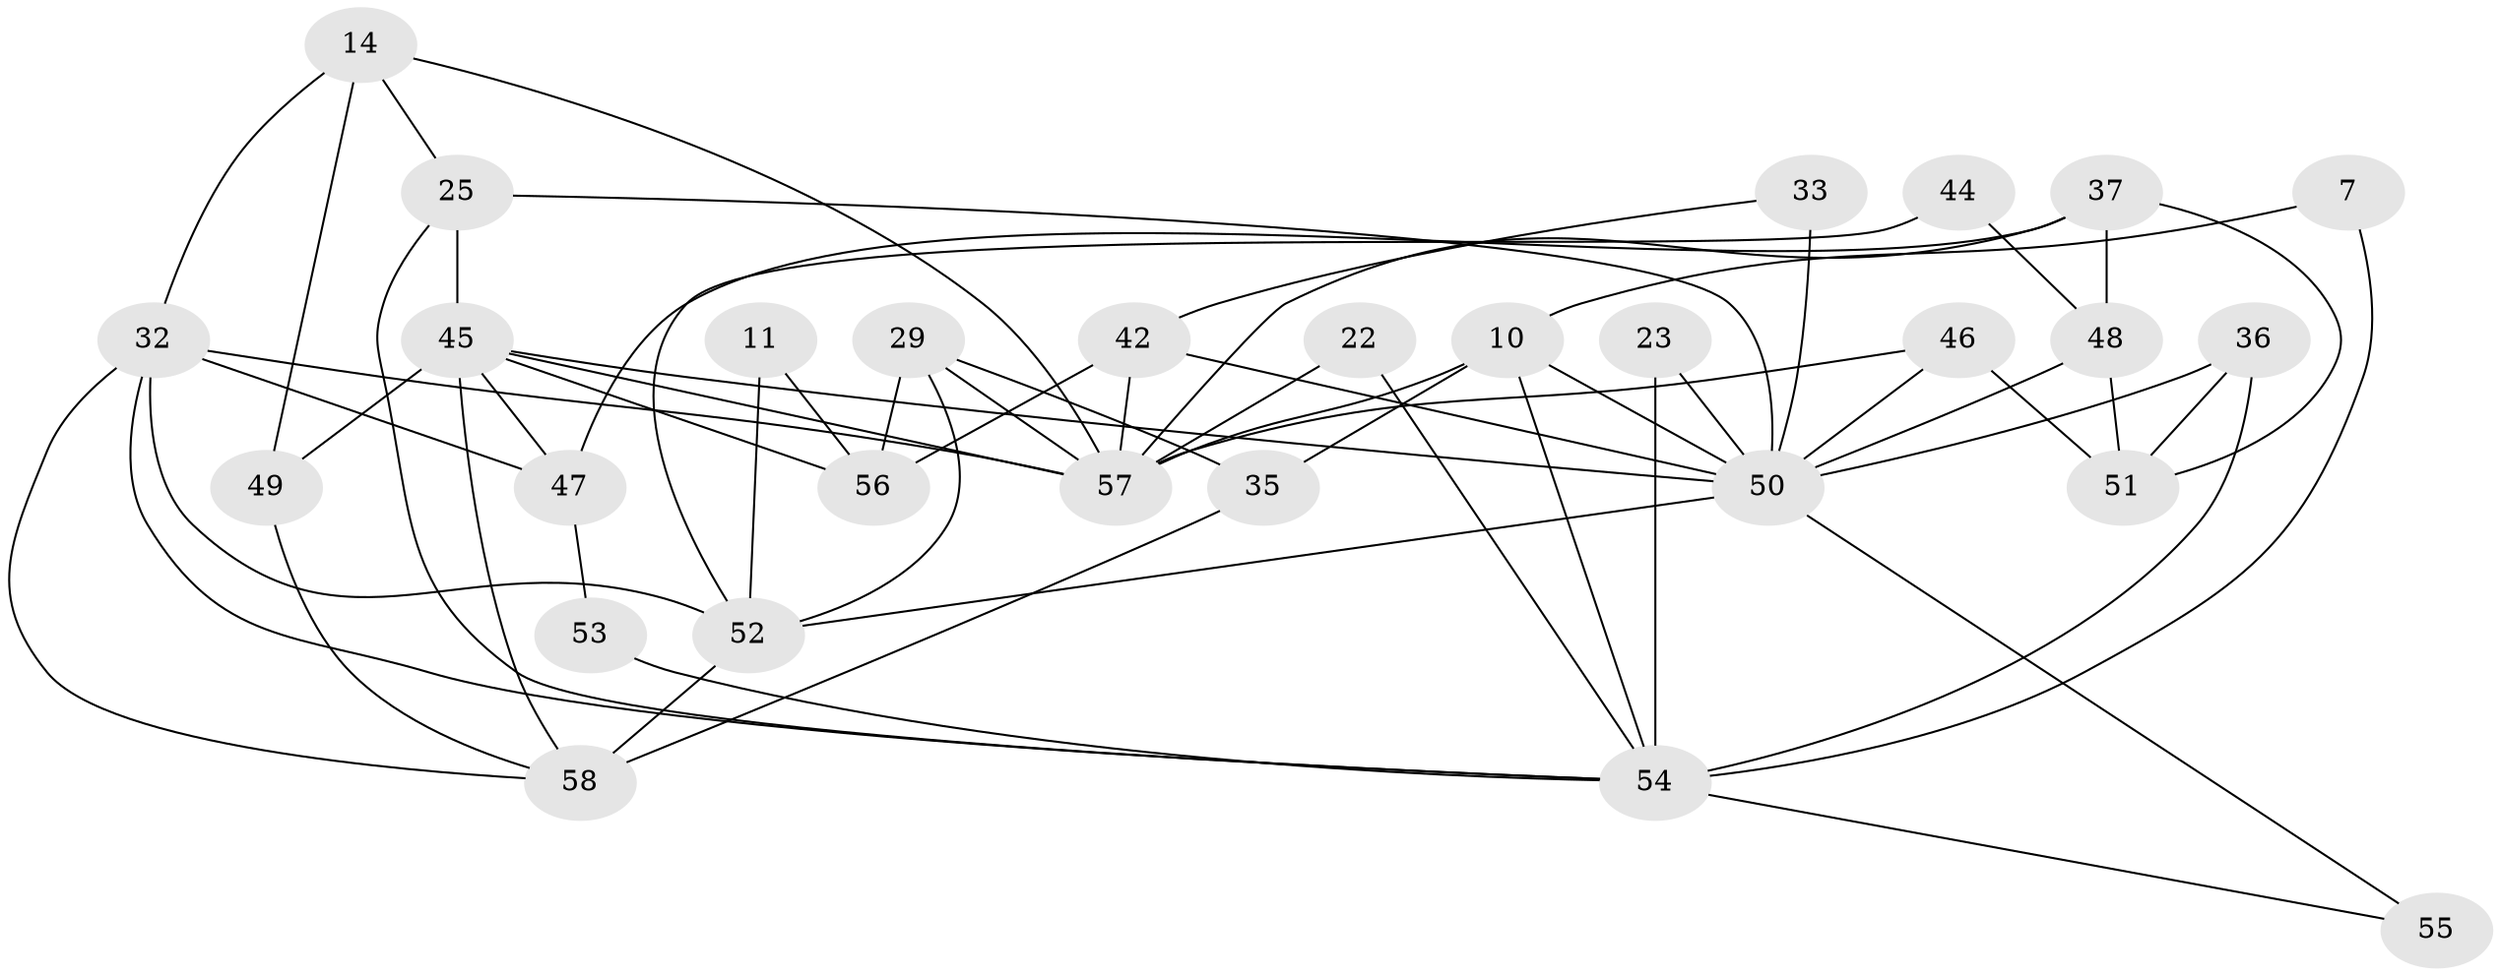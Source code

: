 // original degree distribution, {4: 0.2413793103448276, 2: 0.15517241379310345, 5: 0.1724137931034483, 3: 0.25862068965517243, 6: 0.1206896551724138, 7: 0.05172413793103448}
// Generated by graph-tools (version 1.1) at 2025/51/03/09/25 04:51:24]
// undirected, 29 vertices, 61 edges
graph export_dot {
graph [start="1"]
  node [color=gray90,style=filled];
  7;
  10 [super="+8+9"];
  11;
  14;
  22;
  23;
  25 [super="+5"];
  29;
  32 [super="+28"];
  33;
  35;
  36 [super="+27"];
  37;
  42 [super="+20"];
  44;
  45 [super="+12+43"];
  46;
  47 [super="+38"];
  48 [super="+1"];
  49;
  50 [super="+6+17+18"];
  51 [super="+39"];
  52 [super="+26"];
  53;
  54 [super="+21"];
  55;
  56 [super="+31"];
  57 [super="+34+40"];
  58 [super="+30"];
  7 -- 54;
  7 -- 10;
  10 -- 35;
  10 -- 50 [weight=2];
  10 -- 57 [weight=4];
  10 -- 54;
  11 -- 56;
  11 -- 52;
  14 -- 25;
  14 -- 32 [weight=2];
  14 -- 49;
  14 -- 57 [weight=2];
  22 -- 57;
  22 -- 54;
  23 -- 50;
  23 -- 54;
  25 -- 45 [weight=2];
  25 -- 50;
  25 -- 54;
  29 -- 35;
  29 -- 52;
  29 -- 56 [weight=2];
  29 -- 57 [weight=2];
  32 -- 47 [weight=2];
  32 -- 58;
  32 -- 57;
  32 -- 52;
  32 -- 54;
  33 -- 50 [weight=2];
  33 -- 42;
  35 -- 58;
  36 -- 51;
  36 -- 54 [weight=3];
  36 -- 50 [weight=2];
  37 -- 48 [weight=2];
  37 -- 51;
  37 -- 57 [weight=2];
  37 -- 47;
  42 -- 56;
  42 -- 50;
  42 -- 57 [weight=2];
  44 -- 48;
  44 -- 52;
  45 -- 49;
  45 -- 57 [weight=4];
  45 -- 56;
  45 -- 50 [weight=3];
  45 -- 58;
  45 -- 47;
  46 -- 50;
  46 -- 57;
  46 -- 51;
  47 -- 53;
  48 -- 50 [weight=2];
  48 -- 51;
  49 -- 58;
  50 -- 52 [weight=2];
  50 -- 55 [weight=2];
  52 -- 58 [weight=2];
  53 -- 54;
  54 -- 55;
}
